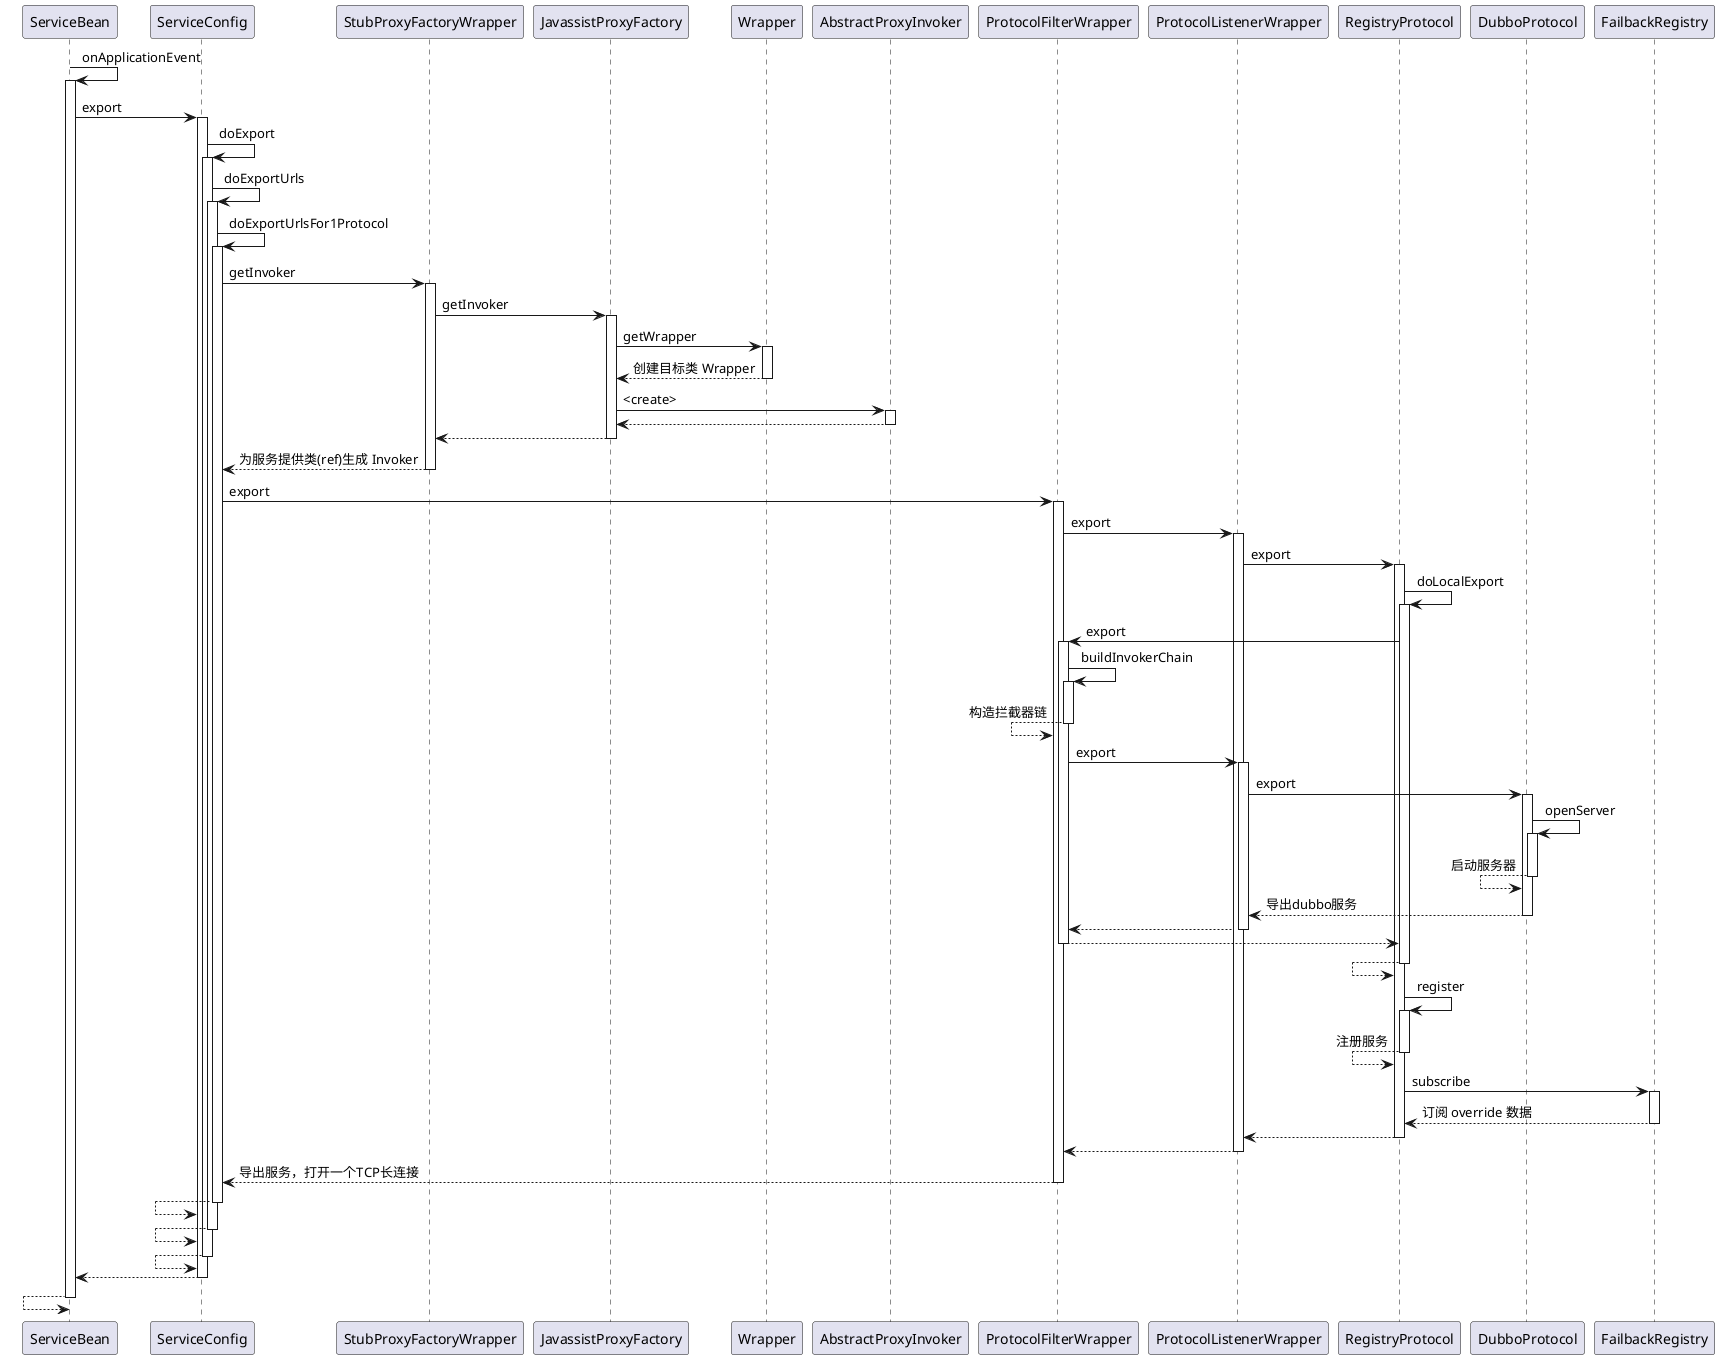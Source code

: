 @startuml

ServiceBean -> ServiceBean: onApplicationEvent
activate ServiceBean

    ServiceBean->ServiceConfig: export
    activate ServiceConfig

        ServiceConfig->ServiceConfig: doExport
        activate ServiceConfig

           ServiceConfig->ServiceConfig: doExportUrls
           activate ServiceConfig

                ServiceConfig->ServiceConfig: doExportUrlsFor1Protocol
                activate ServiceConfig

                    ServiceConfig->StubProxyFactoryWrapper:getInvoker
                    activate StubProxyFactoryWrapper
                        StubProxyFactoryWrapper->JavassistProxyFactory:getInvoker
                        activate JavassistProxyFactory
                            JavassistProxyFactory->Wrapper:getWrapper
                            activate Wrapper
                            JavassistProxyFactory<--Wrapper:创建目标类 Wrapper
                            deactivate Wrapper

                            JavassistProxyFactory->AbstractProxyInvoker:<create>
                            activate AbstractProxyInvoker
                            JavassistProxyFactory<--AbstractProxyInvoker:
                            deactivate AbstractProxyInvoker
                        StubProxyFactoryWrapper<--JavassistProxyFactory:
                        deactivate JavassistProxyFactory
                    ServiceConfig<--StubProxyFactoryWrapper:为服务提供类(ref)生成 Invoker
                    deactivate StubProxyFactoryWrapper

                    ServiceConfig->ProtocolFilterWrapper:export
                    activate ProtocolFilterWrapper

                        ProtocolFilterWrapper->ProtocolListenerWrapper:export
                        activate ProtocolListenerWrapper

                            ProtocolListenerWrapper->RegistryProtocol:export
                            activate RegistryProtocol

                                RegistryProtocol->RegistryProtocol:doLocalExport
                                activate RegistryProtocol

                                    RegistryProtocol->ProtocolFilterWrapper:export
                                    activate ProtocolFilterWrapper

                                        ProtocolFilterWrapper->ProtocolFilterWrapper:buildInvokerChain
                                        activate ProtocolFilterWrapper
                                        ProtocolFilterWrapper<--ProtocolFilterWrapper:构造拦截器链
                                        deactivate ProtocolFilterWrapper

                                        ProtocolFilterWrapper->ProtocolListenerWrapper:export
                                        activate ProtocolListenerWrapper
                                            ProtocolListenerWrapper->DubboProtocol:export
                                            activate DubboProtocol
                                                DubboProtocol->DubboProtocol:openServer
                                                activate DubboProtocol
                                                DubboProtocol<--DubboProtocol:启动服务器
                                                deactivate DubboProtocol
                                            ProtocolListenerWrapper<--DubboProtocol:导出dubbo服务
                                            deactivate DubboProtocol
                                        ProtocolFilterWrapper<--ProtocolListenerWrapper:
                                        deactivate ProtocolListenerWrapper

                                    RegistryProtocol<--ProtocolFilterWrapper:
                                    deactivate ProtocolFilterWrapper

                                RegistryProtocol<--RegistryProtocol:
                                deactivate RegistryProtocol

                                RegistryProtocol->RegistryProtocol: register
                                activate RegistryProtocol

                                RegistryProtocol<--RegistryProtocol:注册服务
                                deactivate RegistryProtocol

                                RegistryProtocol->FailbackRegistry:subscribe
                                activate FailbackRegistry
                                RegistryProtocol<--FailbackRegistry:订阅 override 数据
                                deactivate FailbackRegistry

                            ProtocolListenerWrapper<--RegistryProtocol:
                            deactivate RegistryProtocol

                        ProtocolFilterWrapper<--ProtocolListenerWrapper:
                        deactivate ProtocolListenerWrapper

                    ServiceConfig<--ProtocolFilterWrapper:导出服务，打开一个TCP长连接
                    deactivate ProtocolFilterWrapper

                ServiceConfig<--ServiceConfig:
                deactivate ServiceConfig

           ServiceConfig<--ServiceConfig:
           deactivate ServiceConfig

        ServiceConfig<--ServiceConfig:
        deactivate ServiceConfig

    ServiceBean<--ServiceConfig:
    deactivate ServiceConfig

ServiceBean <-- ServiceBean:
deactivate ServiceBean

@enduml